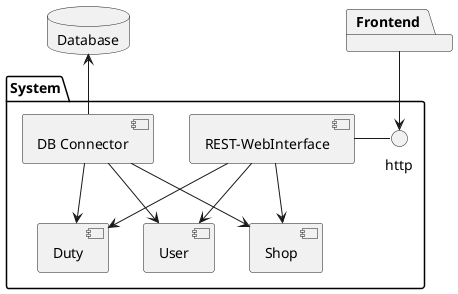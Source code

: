@startuml component

    package "System" {
        [REST-WebInterface] as rest
        [User] as user
        [Shop] as shop
        [Duty] as duty
        [DB Connector] as db


        rest --> user
        rest --> shop
        rest --> duty 

        db --> user
        db --> shop
        db --> duty 
        rest - http

    }

    database Database
    package Frontend 

    Frontend --> http
    Database <-- db
@enduml